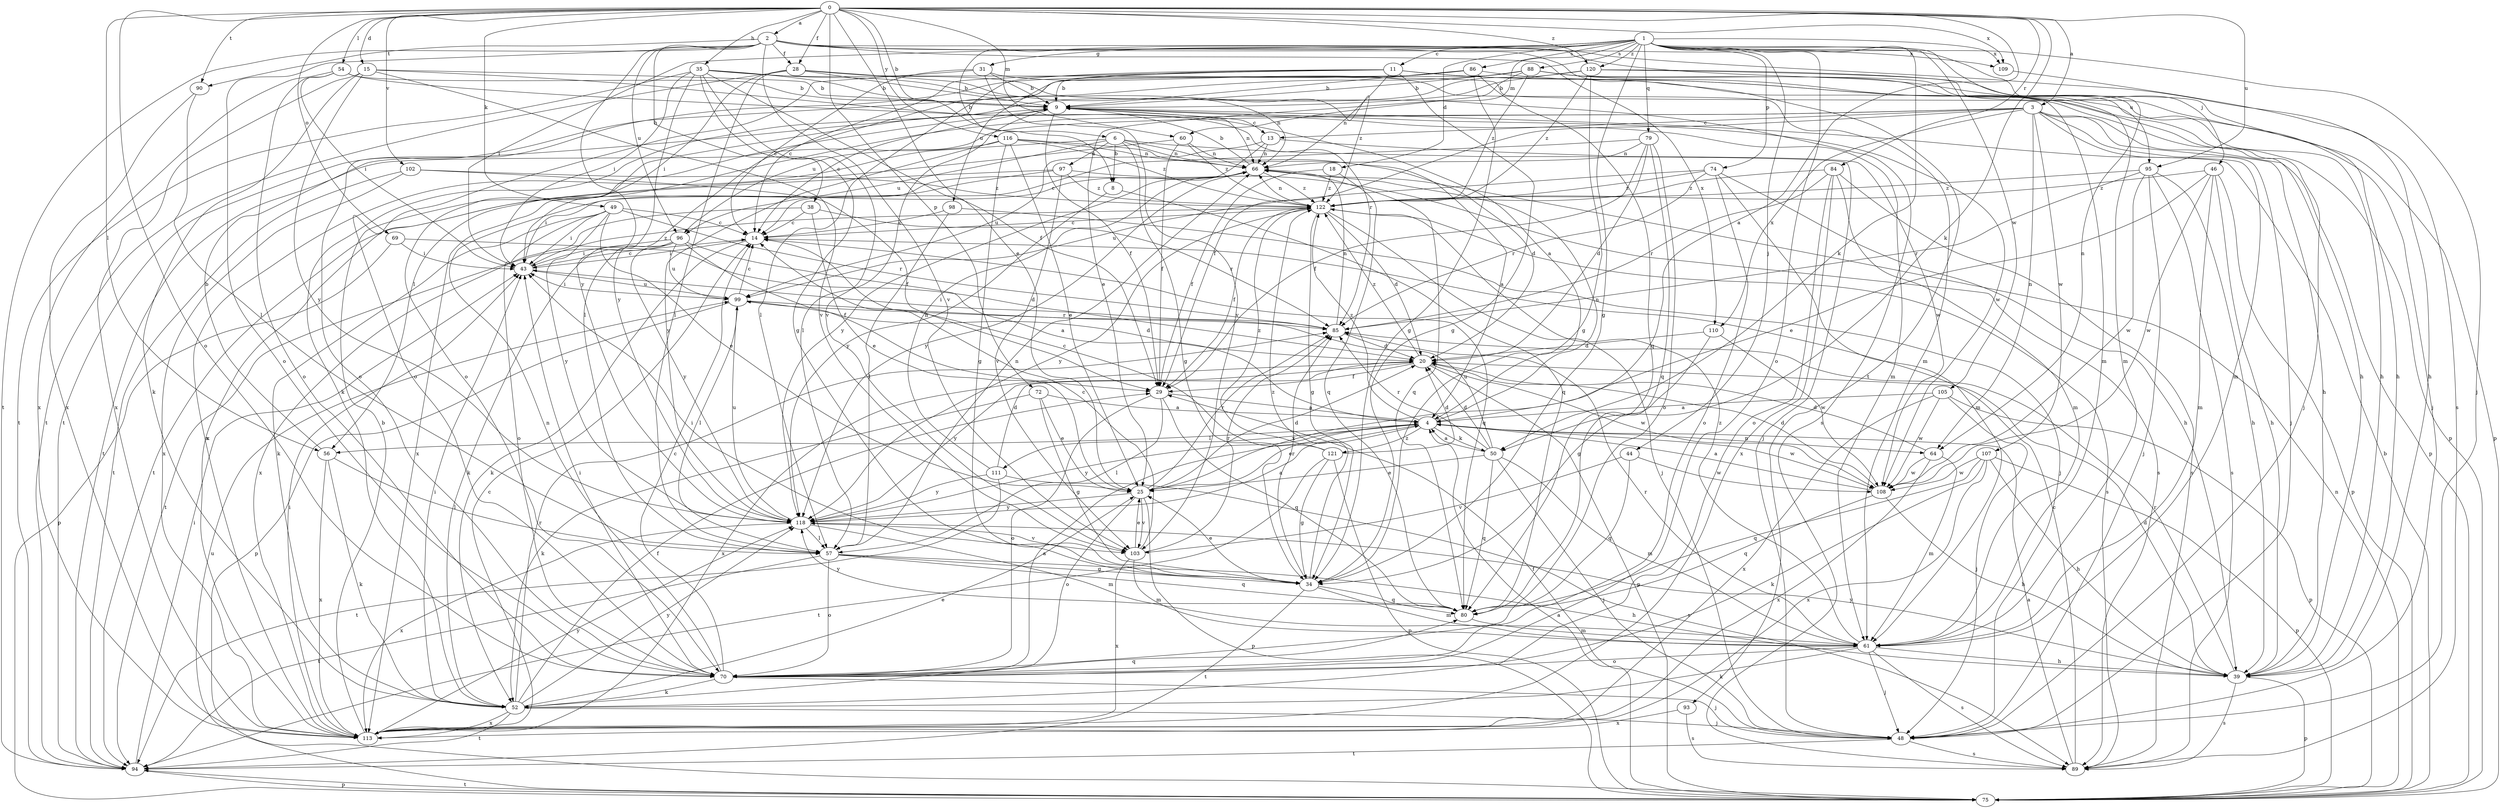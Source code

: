 strict digraph  {
0;
1;
2;
3;
4;
6;
8;
9;
11;
13;
14;
15;
18;
20;
25;
28;
29;
31;
34;
35;
38;
39;
43;
44;
46;
48;
49;
50;
52;
54;
56;
57;
60;
61;
64;
66;
69;
70;
72;
74;
75;
79;
80;
84;
85;
86;
88;
89;
90;
93;
94;
95;
96;
97;
98;
99;
102;
103;
105;
107;
108;
109;
110;
111;
113;
116;
118;
120;
121;
122;
0 -> 2  [label=a];
0 -> 3  [label=a];
0 -> 4  [label=a];
0 -> 6  [label=b];
0 -> 15  [label=d];
0 -> 25  [label=e];
0 -> 28  [label=f];
0 -> 35  [label=h];
0 -> 49  [label=k];
0 -> 50  [label=k];
0 -> 54  [label=l];
0 -> 56  [label=l];
0 -> 60  [label=m];
0 -> 69  [label=o];
0 -> 70  [label=o];
0 -> 72  [label=p];
0 -> 84  [label=r];
0 -> 90  [label=t];
0 -> 95  [label=u];
0 -> 102  [label=v];
0 -> 109  [label=x];
0 -> 116  [label=y];
0 -> 120  [label=z];
1 -> 8  [label=b];
1 -> 11  [label=c];
1 -> 18  [label=d];
1 -> 31  [label=g];
1 -> 34  [label=g];
1 -> 43  [label=i];
1 -> 44  [label=j];
1 -> 46  [label=j];
1 -> 48  [label=j];
1 -> 50  [label=k];
1 -> 60  [label=m];
1 -> 64  [label=n];
1 -> 70  [label=o];
1 -> 74  [label=p];
1 -> 79  [label=q];
1 -> 86  [label=s];
1 -> 88  [label=s];
1 -> 105  [label=w];
1 -> 109  [label=x];
1 -> 120  [label=z];
2 -> 28  [label=f];
2 -> 38  [label=h];
2 -> 70  [label=o];
2 -> 89  [label=s];
2 -> 90  [label=t];
2 -> 93  [label=t];
2 -> 94  [label=t];
2 -> 95  [label=u];
2 -> 96  [label=u];
2 -> 103  [label=v];
2 -> 109  [label=x];
2 -> 110  [label=x];
2 -> 118  [label=y];
3 -> 13  [label=c];
3 -> 29  [label=f];
3 -> 39  [label=h];
3 -> 48  [label=j];
3 -> 56  [label=l];
3 -> 61  [label=m];
3 -> 64  [label=n];
3 -> 75  [label=p];
3 -> 96  [label=u];
3 -> 107  [label=w];
3 -> 110  [label=x];
4 -> 25  [label=e];
4 -> 50  [label=k];
4 -> 56  [label=l];
4 -> 64  [label=n];
4 -> 66  [label=n];
4 -> 108  [label=w];
4 -> 111  [label=x];
4 -> 118  [label=y];
4 -> 121  [label=z];
4 -> 122  [label=z];
6 -> 4  [label=a];
6 -> 8  [label=b];
6 -> 34  [label=g];
6 -> 48  [label=j];
6 -> 66  [label=n];
6 -> 96  [label=u];
6 -> 97  [label=u];
6 -> 113  [label=x];
8 -> 80  [label=q];
8 -> 118  [label=y];
9 -> 13  [label=c];
9 -> 14  [label=c];
9 -> 29  [label=f];
9 -> 57  [label=l];
9 -> 61  [label=m];
9 -> 66  [label=n];
9 -> 108  [label=w];
11 -> 9  [label=b];
11 -> 14  [label=c];
11 -> 34  [label=g];
11 -> 57  [label=l];
11 -> 61  [label=m];
11 -> 66  [label=n];
11 -> 75  [label=p];
11 -> 98  [label=u];
13 -> 66  [label=n];
13 -> 99  [label=u];
13 -> 108  [label=w];
13 -> 118  [label=y];
14 -> 43  [label=i];
14 -> 52  [label=k];
14 -> 80  [label=q];
15 -> 9  [label=b];
15 -> 52  [label=k];
15 -> 85  [label=r];
15 -> 103  [label=v];
15 -> 113  [label=x];
15 -> 118  [label=y];
18 -> 29  [label=f];
18 -> 80  [label=q];
18 -> 122  [label=z];
20 -> 29  [label=f];
20 -> 75  [label=p];
20 -> 108  [label=w];
20 -> 113  [label=x];
20 -> 118  [label=y];
20 -> 122  [label=z];
25 -> 20  [label=d];
25 -> 70  [label=o];
25 -> 75  [label=p];
25 -> 85  [label=r];
25 -> 103  [label=v];
25 -> 118  [label=y];
28 -> 9  [label=b];
28 -> 39  [label=h];
28 -> 43  [label=i];
28 -> 57  [label=l];
28 -> 94  [label=t];
28 -> 122  [label=z];
29 -> 4  [label=a];
29 -> 57  [label=l];
29 -> 70  [label=o];
29 -> 80  [label=q];
31 -> 9  [label=b];
31 -> 14  [label=c];
31 -> 61  [label=m];
31 -> 70  [label=o];
31 -> 103  [label=v];
34 -> 25  [label=e];
34 -> 43  [label=i];
34 -> 61  [label=m];
34 -> 80  [label=q];
34 -> 85  [label=r];
34 -> 94  [label=t];
34 -> 122  [label=z];
35 -> 9  [label=b];
35 -> 29  [label=f];
35 -> 34  [label=g];
35 -> 43  [label=i];
35 -> 57  [label=l];
35 -> 66  [label=n];
35 -> 89  [label=s];
35 -> 94  [label=t];
35 -> 103  [label=v];
38 -> 14  [label=c];
38 -> 25  [label=e];
38 -> 85  [label=r];
38 -> 113  [label=x];
39 -> 20  [label=d];
39 -> 75  [label=p];
39 -> 85  [label=r];
39 -> 89  [label=s];
39 -> 118  [label=y];
43 -> 14  [label=c];
43 -> 99  [label=u];
43 -> 122  [label=z];
44 -> 80  [label=q];
44 -> 103  [label=v];
44 -> 108  [label=w];
46 -> 25  [label=e];
46 -> 39  [label=h];
46 -> 61  [label=m];
46 -> 75  [label=p];
46 -> 108  [label=w];
46 -> 122  [label=z];
48 -> 29  [label=f];
48 -> 89  [label=s];
48 -> 94  [label=t];
49 -> 14  [label=c];
49 -> 25  [label=e];
49 -> 43  [label=i];
49 -> 52  [label=k];
49 -> 70  [label=o];
49 -> 85  [label=r];
49 -> 118  [label=y];
50 -> 4  [label=a];
50 -> 20  [label=d];
50 -> 25  [label=e];
50 -> 48  [label=j];
50 -> 61  [label=m];
50 -> 80  [label=q];
50 -> 85  [label=r];
50 -> 99  [label=u];
52 -> 25  [label=e];
52 -> 29  [label=f];
52 -> 43  [label=i];
52 -> 48  [label=j];
52 -> 80  [label=q];
52 -> 85  [label=r];
52 -> 94  [label=t];
52 -> 113  [label=x];
52 -> 118  [label=y];
54 -> 4  [label=a];
54 -> 9  [label=b];
54 -> 43  [label=i];
54 -> 70  [label=o];
54 -> 113  [label=x];
56 -> 9  [label=b];
56 -> 52  [label=k];
56 -> 57  [label=l];
56 -> 113  [label=x];
57 -> 34  [label=g];
57 -> 39  [label=h];
57 -> 66  [label=n];
57 -> 70  [label=o];
57 -> 80  [label=q];
57 -> 94  [label=t];
60 -> 29  [label=f];
60 -> 66  [label=n];
60 -> 113  [label=x];
60 -> 122  [label=z];
61 -> 39  [label=h];
61 -> 48  [label=j];
61 -> 52  [label=k];
61 -> 70  [label=o];
61 -> 85  [label=r];
61 -> 89  [label=s];
61 -> 122  [label=z];
64 -> 20  [label=d];
64 -> 61  [label=m];
64 -> 108  [label=w];
64 -> 113  [label=x];
66 -> 9  [label=b];
66 -> 80  [label=q];
66 -> 113  [label=x];
66 -> 118  [label=y];
66 -> 122  [label=z];
69 -> 20  [label=d];
69 -> 43  [label=i];
69 -> 75  [label=p];
70 -> 4  [label=a];
70 -> 14  [label=c];
70 -> 43  [label=i];
70 -> 48  [label=j];
70 -> 52  [label=k];
70 -> 66  [label=n];
72 -> 4  [label=a];
72 -> 25  [label=e];
72 -> 34  [label=g];
72 -> 52  [label=k];
74 -> 39  [label=h];
74 -> 61  [label=m];
74 -> 70  [label=o];
74 -> 85  [label=r];
74 -> 99  [label=u];
74 -> 122  [label=z];
75 -> 4  [label=a];
75 -> 9  [label=b];
75 -> 66  [label=n];
75 -> 94  [label=t];
75 -> 99  [label=u];
79 -> 14  [label=c];
79 -> 20  [label=d];
79 -> 29  [label=f];
79 -> 66  [label=n];
79 -> 70  [label=o];
79 -> 80  [label=q];
80 -> 61  [label=m];
80 -> 118  [label=y];
84 -> 61  [label=m];
84 -> 70  [label=o];
84 -> 85  [label=r];
84 -> 89  [label=s];
84 -> 113  [label=x];
84 -> 122  [label=z];
85 -> 20  [label=d];
85 -> 43  [label=i];
85 -> 66  [label=n];
86 -> 9  [label=b];
86 -> 34  [label=g];
86 -> 48  [label=j];
86 -> 70  [label=o];
86 -> 80  [label=q];
86 -> 118  [label=y];
88 -> 9  [label=b];
88 -> 25  [label=e];
88 -> 39  [label=h];
88 -> 48  [label=j];
88 -> 52  [label=k];
88 -> 61  [label=m];
88 -> 94  [label=t];
88 -> 122  [label=z];
89 -> 4  [label=a];
89 -> 14  [label=c];
90 -> 57  [label=l];
90 -> 113  [label=x];
93 -> 89  [label=s];
93 -> 113  [label=x];
94 -> 43  [label=i];
94 -> 75  [label=p];
95 -> 39  [label=h];
95 -> 48  [label=j];
95 -> 85  [label=r];
95 -> 89  [label=s];
95 -> 108  [label=w];
95 -> 122  [label=z];
96 -> 4  [label=a];
96 -> 29  [label=f];
96 -> 43  [label=i];
96 -> 52  [label=k];
96 -> 94  [label=t];
96 -> 99  [label=u];
96 -> 118  [label=y];
97 -> 43  [label=i];
97 -> 89  [label=s];
97 -> 94  [label=t];
97 -> 103  [label=v];
97 -> 122  [label=z];
98 -> 14  [label=c];
98 -> 48  [label=j];
98 -> 57  [label=l];
99 -> 14  [label=c];
99 -> 20  [label=d];
99 -> 43  [label=i];
99 -> 57  [label=l];
99 -> 75  [label=p];
99 -> 85  [label=r];
102 -> 29  [label=f];
102 -> 94  [label=t];
102 -> 113  [label=x];
102 -> 122  [label=z];
103 -> 14  [label=c];
103 -> 25  [label=e];
103 -> 61  [label=m];
103 -> 85  [label=r];
103 -> 113  [label=x];
105 -> 4  [label=a];
105 -> 48  [label=j];
105 -> 75  [label=p];
105 -> 108  [label=w];
105 -> 113  [label=x];
107 -> 39  [label=h];
107 -> 52  [label=k];
107 -> 75  [label=p];
107 -> 80  [label=q];
107 -> 108  [label=w];
107 -> 113  [label=x];
108 -> 4  [label=a];
108 -> 20  [label=d];
108 -> 39  [label=h];
108 -> 80  [label=q];
109 -> 39  [label=h];
110 -> 20  [label=d];
110 -> 34  [label=g];
110 -> 108  [label=w];
111 -> 20  [label=d];
111 -> 66  [label=n];
111 -> 89  [label=s];
111 -> 94  [label=t];
111 -> 118  [label=y];
113 -> 9  [label=b];
113 -> 14  [label=c];
113 -> 43  [label=i];
113 -> 118  [label=y];
116 -> 20  [label=d];
116 -> 25  [label=e];
116 -> 34  [label=g];
116 -> 66  [label=n];
116 -> 94  [label=t];
116 -> 118  [label=y];
116 -> 122  [label=z];
118 -> 4  [label=a];
118 -> 57  [label=l];
118 -> 61  [label=m];
118 -> 99  [label=u];
118 -> 103  [label=v];
118 -> 113  [label=x];
120 -> 9  [label=b];
120 -> 34  [label=g];
120 -> 39  [label=h];
120 -> 70  [label=o];
120 -> 75  [label=p];
120 -> 122  [label=z];
121 -> 14  [label=c];
121 -> 20  [label=d];
121 -> 34  [label=g];
121 -> 75  [label=p];
121 -> 94  [label=t];
121 -> 122  [label=z];
122 -> 14  [label=c];
122 -> 20  [label=d];
122 -> 29  [label=f];
122 -> 34  [label=g];
122 -> 48  [label=j];
122 -> 66  [label=n];
122 -> 89  [label=s];
122 -> 118  [label=y];
}
